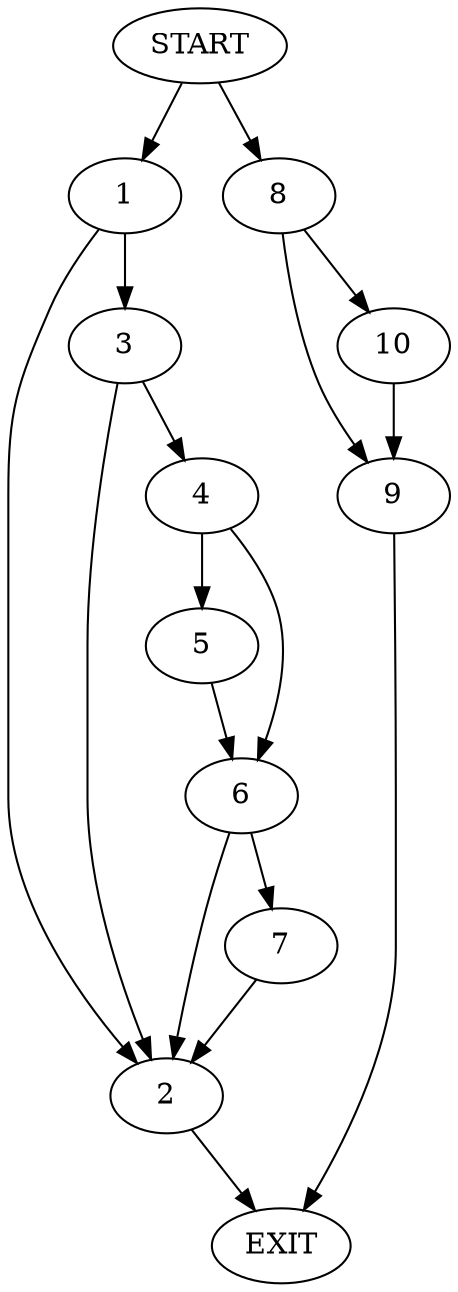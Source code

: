 digraph {
0 [label="START"]
11 [label="EXIT"]
0 -> 1
1 -> 2
1 -> 3
3 -> 2
3 -> 4
2 -> 11
4 -> 5
4 -> 6
6 -> 7
6 -> 2
5 -> 6
7 -> 2
0 -> 8
8 -> 9
8 -> 10
10 -> 9
9 -> 11
}
